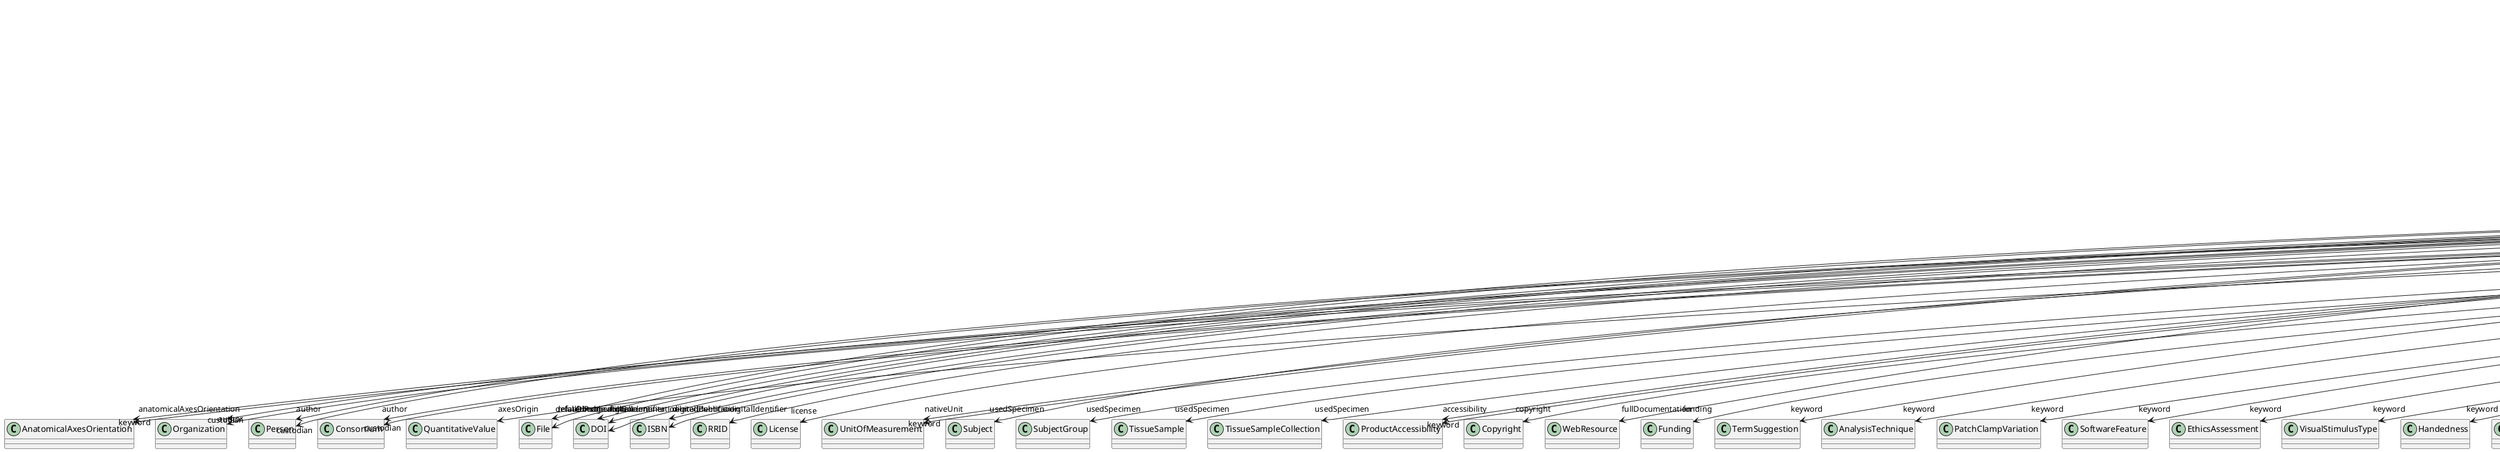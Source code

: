 @startuml
class CommonCoordinateSpaceVersion {
+abbreviation
+anatomicalAxesOrientation
+author
+axesOrigin
+defaultImage
+digitalIdentifier
+isAlternativeVersionOf
+isNewVersionOf
+license
+nativeUnit
+ontologyIdentifier
+usedSpecimen
+accessibility
+copyright
+custodian
+description
+fullDocumentation
+fullName
+funding
+homepage
+howToCite
+keyword
+otherContribution
+relatedPublication
+releaseDate
+repository
+shortName
+supportChannel
+versionIdentifier
+versionInnovation

}
CommonCoordinateSpaceVersion -d-> "anatomicalAxesOrientation" AnatomicalAxesOrientation
CommonCoordinateSpaceVersion -d-> "author" Organization
CommonCoordinateSpaceVersion -d-> "author" Person
CommonCoordinateSpaceVersion -d-> "author" Consortium
CommonCoordinateSpaceVersion -d-> "axesOrigin" QuantitativeValue
CommonCoordinateSpaceVersion -d-> "defaultImage" File
CommonCoordinateSpaceVersion -d-> "digitalIdentifier" DOI
CommonCoordinateSpaceVersion -d-> "digitalIdentifier" ISBN
CommonCoordinateSpaceVersion -d-> "digitalIdentifier" RRID
CommonCoordinateSpaceVersion -d-> "isAlternativeVersionOf" CommonCoordinateSpaceVersion
CommonCoordinateSpaceVersion -d-> "isNewVersionOf" CommonCoordinateSpaceVersion
CommonCoordinateSpaceVersion -d-> "license" License
CommonCoordinateSpaceVersion -d-> "nativeUnit" UnitOfMeasurement
CommonCoordinateSpaceVersion -d-> "usedSpecimen" Subject
CommonCoordinateSpaceVersion -d-> "usedSpecimen" SubjectGroup
CommonCoordinateSpaceVersion -d-> "usedSpecimen" TissueSample
CommonCoordinateSpaceVersion -d-> "usedSpecimen" TissueSampleCollection
CommonCoordinateSpaceVersion -d-> "accessibility" ProductAccessibility
CommonCoordinateSpaceVersion -d-> "copyright" Copyright
CommonCoordinateSpaceVersion -d-> "custodian" Organization
CommonCoordinateSpaceVersion -d-> "custodian" Person
CommonCoordinateSpaceVersion -d-> "custodian" Consortium
CommonCoordinateSpaceVersion -d-> "fullDocumentation" DOI
CommonCoordinateSpaceVersion -d-> "fullDocumentation" File
CommonCoordinateSpaceVersion -d-> "fullDocumentation" WebResource
CommonCoordinateSpaceVersion -d-> "funding" Funding
CommonCoordinateSpaceVersion -d-> "keyword" TermSuggestion
CommonCoordinateSpaceVersion -d-> "keyword" AnalysisTechnique
CommonCoordinateSpaceVersion -d-> "keyword" PatchClampVariation
CommonCoordinateSpaceVersion -d-> "keyword" SoftwareFeature
CommonCoordinateSpaceVersion -d-> "keyword" EthicsAssessment
CommonCoordinateSpaceVersion -d-> "keyword" VisualStimulusType
CommonCoordinateSpaceVersion -d-> "keyword" Handedness
CommonCoordinateSpaceVersion -d-> "keyword" Species
CommonCoordinateSpaceVersion -d-> "keyword" BiologicalSex
CommonCoordinateSpaceVersion -d-> "keyword" QualitativeOverlap
CommonCoordinateSpaceVersion -d-> "keyword" Service
CommonCoordinateSpaceVersion -d-> "keyword" SemanticDataType
CommonCoordinateSpaceVersion -d-> "keyword" OpticalStimulusType
CommonCoordinateSpaceVersion -d-> "keyword" AgeCategory
CommonCoordinateSpaceVersion -d-> "keyword" UBERONParcellation
CommonCoordinateSpaceVersion -d-> "keyword" FileRepositoryType
CommonCoordinateSpaceVersion -d-> "keyword" TissueSampleAttribute
CommonCoordinateSpaceVersion -d-> "keyword" TypeOfUncertainty
CommonCoordinateSpaceVersion -d-> "keyword" OlfactoryStimulusType
CommonCoordinateSpaceVersion -d-> "keyword" OperatingSystem
CommonCoordinateSpaceVersion -d-> "keyword" LearningResourceType
CommonCoordinateSpaceVersion -d-> "keyword" ModelScope
CommonCoordinateSpaceVersion -d-> "keyword" ElectricalStimulusType
CommonCoordinateSpaceVersion -d-> "keyword" OperatingDevice
CommonCoordinateSpaceVersion -d-> "keyword" CellType
CommonCoordinateSpaceVersion -d-> "keyword" Disease
CommonCoordinateSpaceVersion -d-> "keyword" FileBundleGrouping
CommonCoordinateSpaceVersion -d-> "keyword" AuditoryStimulusType
CommonCoordinateSpaceVersion -d-> "keyword" ChemicalMixtureType
CommonCoordinateSpaceVersion -d-> "keyword" EducationalLevel
CommonCoordinateSpaceVersion -d-> "keyword" AnatomicalPlane
CommonCoordinateSpaceVersion -d-> "keyword" SubjectAttribute
CommonCoordinateSpaceVersion -d-> "keyword" DataType
CommonCoordinateSpaceVersion -d-> "keyword" SubcellularEntity
CommonCoordinateSpaceVersion -d-> "keyword" CriteriaQualityType
CommonCoordinateSpaceVersion -d-> "keyword" ActionStatusType
CommonCoordinateSpaceVersion -d-> "keyword" GeneticStrainType
CommonCoordinateSpaceVersion -d-> "keyword" StimulationApproach
CommonCoordinateSpaceVersion -d-> "keyword" Colormap
CommonCoordinateSpaceVersion -d-> "keyword" MetaDataModelType
CommonCoordinateSpaceVersion -d-> "keyword" OrganismSubstance
CommonCoordinateSpaceVersion -d-> "keyword" TactileStimulusType
CommonCoordinateSpaceVersion -d-> "keyword" OrganismSystem
CommonCoordinateSpaceVersion -d-> "keyword" GustatoryStimulusType
CommonCoordinateSpaceVersion -d-> "keyword" CranialWindowConstructionType
CommonCoordinateSpaceVersion -d-> "keyword" Organ
CommonCoordinateSpaceVersion -d-> "keyword" Laterality
CommonCoordinateSpaceVersion -d-> "keyword" AnnotationType
CommonCoordinateSpaceVersion -d-> "keyword" PreparationType
CommonCoordinateSpaceVersion -d-> "keyword" Terminology
CommonCoordinateSpaceVersion -d-> "keyword" UnitOfMeasurement
CommonCoordinateSpaceVersion -d-> "keyword" ModelAbstractionLevel
CommonCoordinateSpaceVersion -d-> "keyword" AnatomicalAxesOrientation
CommonCoordinateSpaceVersion -d-> "keyword" ProgrammingLanguage
CommonCoordinateSpaceVersion -d-> "keyword" CranialWindowReinforcementType
CommonCoordinateSpaceVersion -d-> "keyword" SoftwareApplicationCategory
CommonCoordinateSpaceVersion -d-> "keyword" TissueSampleType
CommonCoordinateSpaceVersion -d-> "keyword" Technique
CommonCoordinateSpaceVersion -d-> "keyword" DifferenceMeasure
CommonCoordinateSpaceVersion -d-> "keyword" StimulationTechnique
CommonCoordinateSpaceVersion -d-> "keyword" AnatomicalIdentificationType
CommonCoordinateSpaceVersion -d-> "keyword" FileUsageRole
CommonCoordinateSpaceVersion -d-> "keyword" DiseaseModel
CommonCoordinateSpaceVersion -d-> "keyword" MeasuredQuantity
CommonCoordinateSpaceVersion -d-> "keyword" ProductAccessibility
CommonCoordinateSpaceVersion -d-> "keyword" DeviceType
CommonCoordinateSpaceVersion -d-> "keyword" Language
CommonCoordinateSpaceVersion -d-> "keyword" BreedingType
CommonCoordinateSpaceVersion -d-> "keyword" BiologicalOrder
CommonCoordinateSpaceVersion -d-> "keyword" AtlasType
CommonCoordinateSpaceVersion -d-> "keyword" MolecularEntity
CommonCoordinateSpaceVersion -d-> "keyword" ExperimentalApproach
CommonCoordinateSpaceVersion -d-> "keyword" ContributionType
CommonCoordinateSpaceVersion -d-> "keyword" SetupType
CommonCoordinateSpaceVersion -d-> "keyword" CellCultureType
CommonCoordinateSpaceVersion -d-> "keyword" AnnotationCriteriaType
CommonCoordinateSpaceVersion -d-> "otherContribution" Contribution
CommonCoordinateSpaceVersion -d-> "relatedPublication" Chapter
CommonCoordinateSpaceVersion -d-> "relatedPublication" ScholarlyArticle
CommonCoordinateSpaceVersion -d-> "relatedPublication" Book
CommonCoordinateSpaceVersion -d-> "relatedPublication" ISBN
CommonCoordinateSpaceVersion -d-> "relatedPublication" DOI
CommonCoordinateSpaceVersion -d-> "relatedPublication" HANDLE
CommonCoordinateSpaceVersion -d-> "relatedPublication" ISSN
CommonCoordinateSpaceVersion -d-> "repository" FileRepository

@enduml